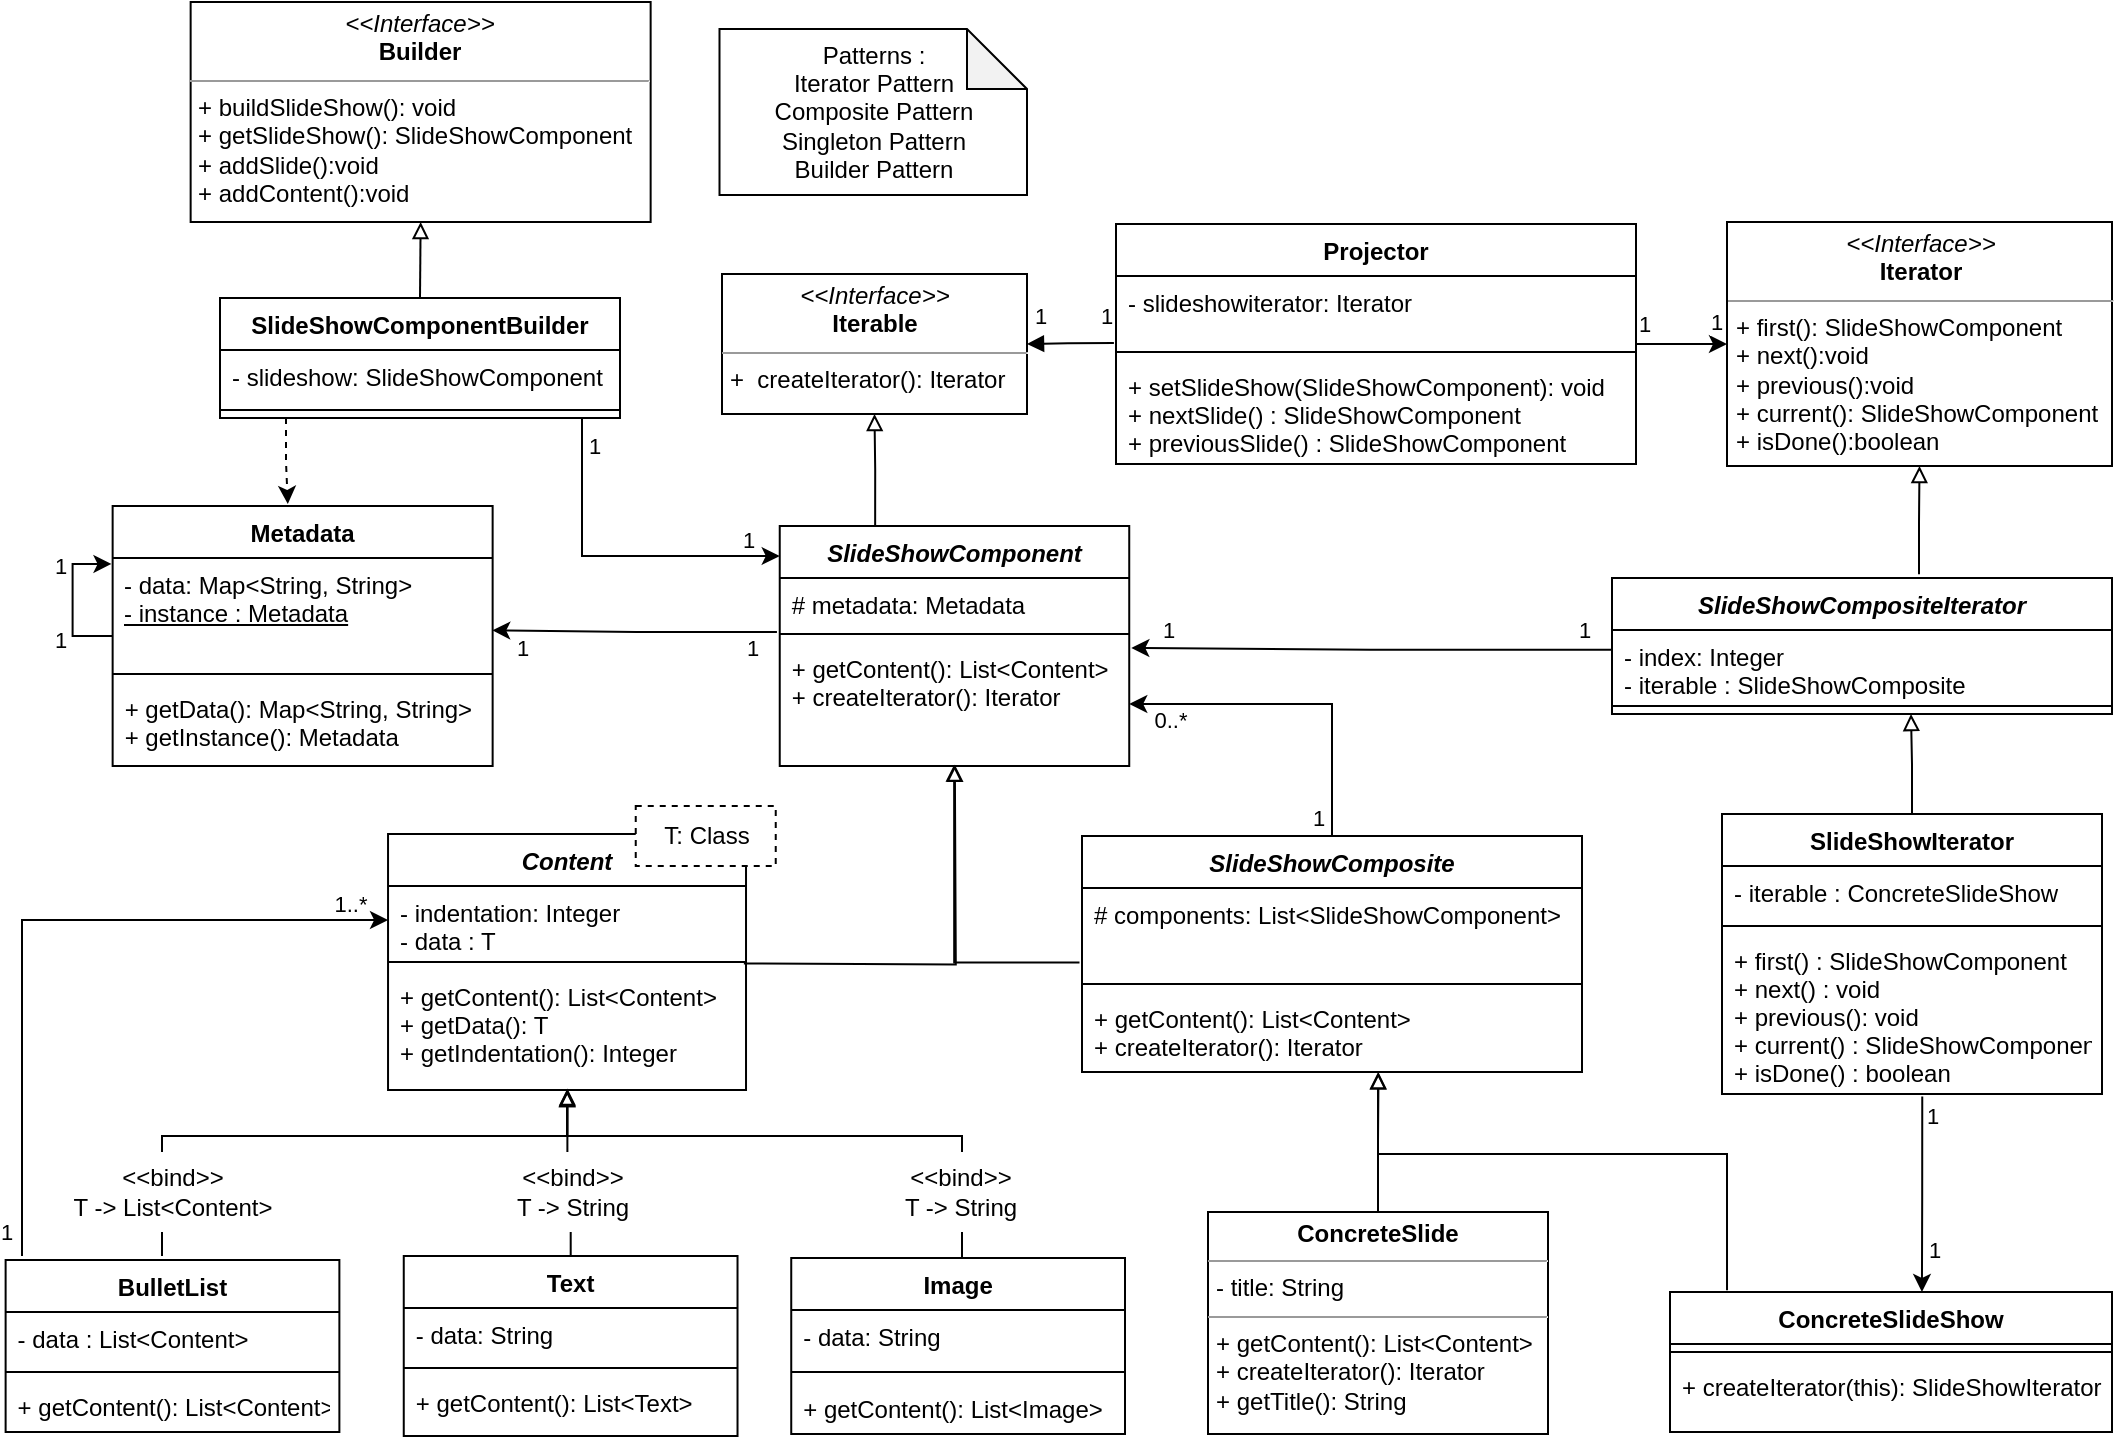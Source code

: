 <mxfile version="20.4.2" type="device"><diagram id="dJp5wNmj4JbH1_XlsDkN" name="Page-1"><mxGraphModel dx="837" dy="483" grid="1" gridSize="10" guides="1" tooltips="1" connect="1" arrows="1" fold="1" page="1" pageScale="1" pageWidth="1654" pageHeight="2336" math="0" shadow="0"><root><mxCell id="0"/><mxCell id="1" parent="0"/><mxCell id="BEjTRMxC8oMAZIC29KmR-113" style="edgeStyle=orthogonalEdgeStyle;rounded=0;orthogonalLoop=1;jettySize=auto;html=1;startArrow=none;startFill=0;endArrow=block;endFill=0;entryX=0.5;entryY=1;entryDx=0;entryDy=0;exitX=0.273;exitY=-0.001;exitDx=0;exitDy=0;exitPerimeter=0;" parent="1" source="BEjTRMxC8oMAZIC29KmR-5" target="BEjTRMxC8oMAZIC29KmR-72" edge="1"><mxGeometry relative="1" as="geometry"><mxPoint x="560" y="477" as="targetPoint"/><mxPoint x="446" y="520" as="sourcePoint"/></mxGeometry></mxCell><mxCell id="BEjTRMxC8oMAZIC29KmR-5" value="SlideShowComponent" style="swimlane;fontStyle=3;align=center;verticalAlign=top;childLayout=stackLayout;horizontal=1;startSize=26;horizontalStack=0;resizeParent=1;resizeParentMax=0;resizeLast=0;collapsible=1;marginBottom=0;" parent="1" vertex="1"><mxGeometry x="398.87" y="525" width="174.75" height="120" as="geometry"/></mxCell><mxCell id="BEjTRMxC8oMAZIC29KmR-6" value="# metadata: Metadata" style="text;strokeColor=none;fillColor=none;align=left;verticalAlign=top;spacingLeft=4;spacingRight=4;overflow=hidden;rotatable=0;points=[[0,0.5],[1,0.5]];portConstraint=eastwest;" parent="BEjTRMxC8oMAZIC29KmR-5" vertex="1"><mxGeometry y="26" width="174.75" height="24" as="geometry"/></mxCell><mxCell id="BEjTRMxC8oMAZIC29KmR-7" value="" style="line;strokeWidth=1;fillColor=none;align=left;verticalAlign=middle;spacingTop=-1;spacingLeft=3;spacingRight=3;rotatable=0;labelPosition=right;points=[];portConstraint=eastwest;strokeColor=inherit;" parent="BEjTRMxC8oMAZIC29KmR-5" vertex="1"><mxGeometry y="50" width="174.75" height="8" as="geometry"/></mxCell><mxCell id="BEjTRMxC8oMAZIC29KmR-8" value="+ getContent(): List&lt;Content&gt;&#10;+ createIterator(): Iterator" style="text;strokeColor=none;fillColor=none;align=left;verticalAlign=top;spacingLeft=4;spacingRight=4;overflow=hidden;rotatable=0;points=[[0,0.5],[1,0.5]];portConstraint=eastwest;" parent="BEjTRMxC8oMAZIC29KmR-5" vertex="1"><mxGeometry y="58" width="174.75" height="62" as="geometry"/></mxCell><mxCell id="BEjTRMxC8oMAZIC29KmR-15" value="Metadata" style="swimlane;fontStyle=1;align=center;verticalAlign=top;childLayout=stackLayout;horizontal=1;startSize=26;horizontalStack=0;resizeParent=1;resizeParentMax=0;resizeLast=0;collapsible=1;marginBottom=0;" parent="1" vertex="1"><mxGeometry x="65.32" y="515" width="190" height="130" as="geometry"/></mxCell><mxCell id="BEjTRMxC8oMAZIC29KmR-16" value="- data: Map&amp;lt;String, String&amp;gt;&lt;br&gt;&lt;u&gt;- instance : Metadata&lt;/u&gt;" style="text;strokeColor=none;fillColor=none;align=left;verticalAlign=top;spacingLeft=4;spacingRight=4;overflow=hidden;rotatable=0;points=[[0,0.5],[1,0.5]];portConstraint=eastwest;html=1;" parent="BEjTRMxC8oMAZIC29KmR-15" vertex="1"><mxGeometry y="26" width="190" height="54" as="geometry"/></mxCell><mxCell id="BEjTRMxC8oMAZIC29KmR-17" value="" style="line;strokeWidth=1;fillColor=none;align=left;verticalAlign=middle;spacingTop=-1;spacingLeft=3;spacingRight=3;rotatable=0;labelPosition=right;points=[];portConstraint=eastwest;strokeColor=inherit;" parent="BEjTRMxC8oMAZIC29KmR-15" vertex="1"><mxGeometry y="80" width="190" height="8" as="geometry"/></mxCell><mxCell id="BEjTRMxC8oMAZIC29KmR-18" value="+ getData(): Map&lt;String, String&gt;&#10;+ getInstance(): Metadata" style="text;strokeColor=none;fillColor=none;align=left;verticalAlign=top;spacingLeft=4;spacingRight=4;overflow=hidden;rotatable=0;points=[[0,0.5],[1,0.5]];portConstraint=eastwest;" parent="BEjTRMxC8oMAZIC29KmR-15" vertex="1"><mxGeometry y="88" width="190" height="42" as="geometry"/></mxCell><mxCell id="TA6oF3tq6VPVfZ2ChKSb-13" style="edgeStyle=orthogonalEdgeStyle;rounded=0;orthogonalLoop=1;jettySize=auto;html=1;startArrow=none;startFill=0;endArrow=classic;endFill=1;entryX=-0.003;entryY=0.055;entryDx=0;entryDy=0;entryPerimeter=0;" parent="BEjTRMxC8oMAZIC29KmR-15" source="BEjTRMxC8oMAZIC29KmR-16" target="BEjTRMxC8oMAZIC29KmR-16" edge="1"><mxGeometry relative="1" as="geometry"><mxPoint x="-5.32" y="29" as="targetPoint"/><Array as="points"><mxPoint x="-20" y="65"/><mxPoint x="-20" y="29"/></Array></mxGeometry></mxCell><mxCell id="diG9DpCNGjjHX850nTGm-32" value="1" style="edgeLabel;html=1;align=center;verticalAlign=middle;resizable=0;points=[];" parent="TA6oF3tq6VPVfZ2ChKSb-13" vertex="1" connectable="0"><mxGeometry x="-0.741" y="1" relative="1" as="geometry"><mxPoint x="-17" y="1" as="offset"/></mxGeometry></mxCell><mxCell id="diG9DpCNGjjHX850nTGm-33" value="1" style="edgeLabel;html=1;align=center;verticalAlign=middle;resizable=0;points=[];" parent="TA6oF3tq6VPVfZ2ChKSb-13" vertex="1" connectable="0"><mxGeometry x="0.649" y="-1" relative="1" as="geometry"><mxPoint x="-13" as="offset"/></mxGeometry></mxCell><mxCell id="BEjTRMxC8oMAZIC29KmR-68" style="edgeStyle=orthogonalEdgeStyle;rounded=0;orthogonalLoop=1;jettySize=auto;html=1;startArrow=none;startFill=0;endArrow=classic;endFill=1;" parent="1" source="BEjTRMxC8oMAZIC29KmR-20" target="BEjTRMxC8oMAZIC29KmR-8" edge="1"><mxGeometry relative="1" as="geometry"/></mxCell><mxCell id="diG9DpCNGjjHX850nTGm-20" value="1" style="edgeLabel;html=1;align=center;verticalAlign=middle;resizable=0;points=[];" parent="BEjTRMxC8oMAZIC29KmR-68" vertex="1" connectable="0"><mxGeometry x="-0.814" y="-1" relative="1" as="geometry"><mxPoint x="-8" y="6" as="offset"/></mxGeometry></mxCell><mxCell id="diG9DpCNGjjHX850nTGm-21" value="0..*" style="edgeLabel;html=1;align=center;verticalAlign=middle;resizable=0;points=[];" parent="BEjTRMxC8oMAZIC29KmR-68" vertex="1" connectable="0"><mxGeometry x="0.831" y="-2" relative="1" as="geometry"><mxPoint x="6" y="10" as="offset"/></mxGeometry></mxCell><mxCell id="diG9DpCNGjjHX850nTGm-8" style="edgeStyle=orthogonalEdgeStyle;rounded=0;orthogonalLoop=1;jettySize=auto;html=1;endArrow=block;endFill=0;entryX=0.499;entryY=0.989;entryDx=0;entryDy=0;entryPerimeter=0;exitX=-0.005;exitY=0.848;exitDx=0;exitDy=0;exitPerimeter=0;" parent="1" source="BEjTRMxC8oMAZIC29KmR-21" target="BEjTRMxC8oMAZIC29KmR-8" edge="1"><mxGeometry relative="1" as="geometry"><mxPoint x="490" y="660" as="targetPoint"/></mxGeometry></mxCell><mxCell id="BEjTRMxC8oMAZIC29KmR-20" value="SlideShowComposite" style="swimlane;fontStyle=3;align=center;verticalAlign=top;childLayout=stackLayout;horizontal=1;startSize=26;horizontalStack=0;resizeParent=1;resizeParentMax=0;resizeLast=0;collapsible=1;marginBottom=0;" parent="1" vertex="1"><mxGeometry x="550" y="680" width="250" height="118" as="geometry"/></mxCell><mxCell id="BEjTRMxC8oMAZIC29KmR-21" value="# components: List&lt;SlideShowComponent&gt;&#10;" style="text;strokeColor=none;fillColor=none;align=left;verticalAlign=top;spacingLeft=4;spacingRight=4;overflow=hidden;rotatable=0;points=[[0,0.5],[1,0.5]];portConstraint=eastwest;" parent="BEjTRMxC8oMAZIC29KmR-20" vertex="1"><mxGeometry y="26" width="250" height="44" as="geometry"/></mxCell><mxCell id="BEjTRMxC8oMAZIC29KmR-22" value="" style="line;strokeWidth=1;fillColor=none;align=left;verticalAlign=middle;spacingTop=-1;spacingLeft=3;spacingRight=3;rotatable=0;labelPosition=right;points=[];portConstraint=eastwest;strokeColor=inherit;" parent="BEjTRMxC8oMAZIC29KmR-20" vertex="1"><mxGeometry y="70" width="250" height="8" as="geometry"/></mxCell><mxCell id="BEjTRMxC8oMAZIC29KmR-23" value="+ getContent(): List&lt;Content&gt;&#10;+ createIterator(): Iterator&#10;" style="text;strokeColor=none;fillColor=none;align=left;verticalAlign=top;spacingLeft=4;spacingRight=4;overflow=hidden;rotatable=0;points=[[0,0.5],[1,0.5]];portConstraint=eastwest;" parent="BEjTRMxC8oMAZIC29KmR-20" vertex="1"><mxGeometry y="78" width="250" height="40" as="geometry"/></mxCell><mxCell id="TA6oF3tq6VPVfZ2ChKSb-8" style="edgeStyle=orthogonalEdgeStyle;rounded=0;orthogonalLoop=1;jettySize=auto;html=1;entryX=0.501;entryY=1;entryDx=0;entryDy=0;entryPerimeter=0;startArrow=none;startFill=0;endArrow=block;endFill=0;" parent="1" source="BEjTRMxC8oMAZIC29KmR-26" target="BEjTRMxC8oMAZIC29KmR-44" edge="1"><mxGeometry relative="1" as="geometry"/></mxCell><mxCell id="BEjTRMxC8oMAZIC29KmR-26" value="Text" style="swimlane;fontStyle=1;align=center;verticalAlign=top;childLayout=stackLayout;horizontal=1;startSize=26;horizontalStack=0;resizeParent=1;resizeParentMax=0;resizeLast=0;collapsible=1;marginBottom=0;" parent="1" vertex="1"><mxGeometry x="210.88" y="890" width="166.88" height="90" as="geometry"/></mxCell><mxCell id="BEjTRMxC8oMAZIC29KmR-27" value="- data: String" style="text;strokeColor=none;fillColor=none;align=left;verticalAlign=top;spacingLeft=4;spacingRight=4;overflow=hidden;rotatable=0;points=[[0,0.5],[1,0.5]];portConstraint=eastwest;" parent="BEjTRMxC8oMAZIC29KmR-26" vertex="1"><mxGeometry y="26" width="166.88" height="26" as="geometry"/></mxCell><mxCell id="BEjTRMxC8oMAZIC29KmR-28" value="" style="line;strokeWidth=1;fillColor=none;align=left;verticalAlign=middle;spacingTop=-1;spacingLeft=3;spacingRight=3;rotatable=0;labelPosition=right;points=[];portConstraint=eastwest;strokeColor=inherit;" parent="BEjTRMxC8oMAZIC29KmR-26" vertex="1"><mxGeometry y="52" width="166.88" height="8" as="geometry"/></mxCell><mxCell id="BEjTRMxC8oMAZIC29KmR-29" value="+ getContent(): List&lt;Text&gt;" style="text;strokeColor=none;fillColor=none;align=left;verticalAlign=top;spacingLeft=4;spacingRight=4;overflow=hidden;rotatable=0;points=[[0,0.5],[1,0.5]];portConstraint=eastwest;" parent="BEjTRMxC8oMAZIC29KmR-26" vertex="1"><mxGeometry y="60" width="166.88" height="30" as="geometry"/></mxCell><mxCell id="TA6oF3tq6VPVfZ2ChKSb-9" style="edgeStyle=orthogonalEdgeStyle;rounded=0;orthogonalLoop=1;jettySize=auto;html=1;entryX=0.5;entryY=1;entryDx=0;entryDy=0;startArrow=none;startFill=0;endArrow=block;endFill=0;" parent="1" source="BEjTRMxC8oMAZIC29KmR-31" target="BEjTRMxC8oMAZIC29KmR-41" edge="1"><mxGeometry relative="1" as="geometry"><Array as="points"><mxPoint x="490" y="830"/><mxPoint x="292" y="830"/></Array></mxGeometry></mxCell><mxCell id="BEjTRMxC8oMAZIC29KmR-31" value="Image" style="swimlane;fontStyle=1;align=center;verticalAlign=top;childLayout=stackLayout;horizontal=1;startSize=26;horizontalStack=0;resizeParent=1;resizeParentMax=0;resizeLast=0;collapsible=1;marginBottom=0;" parent="1" vertex="1"><mxGeometry x="404.62" y="891" width="166.88" height="88" as="geometry"/></mxCell><mxCell id="BEjTRMxC8oMAZIC29KmR-32" value="- data: String" style="text;strokeColor=none;fillColor=none;align=left;verticalAlign=top;spacingLeft=4;spacingRight=4;overflow=hidden;rotatable=0;points=[[0,0.5],[1,0.5]];portConstraint=eastwest;" parent="BEjTRMxC8oMAZIC29KmR-31" vertex="1"><mxGeometry y="26" width="166.88" height="26" as="geometry"/></mxCell><mxCell id="BEjTRMxC8oMAZIC29KmR-33" value="" style="line;strokeWidth=1;fillColor=none;align=left;verticalAlign=middle;spacingTop=-1;spacingLeft=3;spacingRight=3;rotatable=0;labelPosition=right;points=[];portConstraint=eastwest;strokeColor=inherit;" parent="BEjTRMxC8oMAZIC29KmR-31" vertex="1"><mxGeometry y="52" width="166.88" height="10" as="geometry"/></mxCell><mxCell id="BEjTRMxC8oMAZIC29KmR-34" value="+ getContent(): List&lt;Image&gt;" style="text;strokeColor=none;fillColor=none;align=left;verticalAlign=top;spacingLeft=4;spacingRight=4;overflow=hidden;rotatable=0;points=[[0,0.5],[1,0.5]];portConstraint=eastwest;" parent="BEjTRMxC8oMAZIC29KmR-31" vertex="1"><mxGeometry y="62" width="166.88" height="26" as="geometry"/></mxCell><mxCell id="1Rqe-ZaB17CGoWird3mA-8" style="edgeStyle=orthogonalEdgeStyle;rounded=0;orthogonalLoop=1;jettySize=auto;html=1;entryX=0;entryY=0.5;entryDx=0;entryDy=0;" parent="1" target="BEjTRMxC8oMAZIC29KmR-42" edge="1"><mxGeometry relative="1" as="geometry"><Array as="points"><mxPoint x="20" y="722"/></Array><mxPoint x="20" y="890" as="sourcePoint"/><mxPoint x="180" y="755" as="targetPoint"/></mxGeometry></mxCell><mxCell id="diG9DpCNGjjHX850nTGm-22" value="1" style="edgeLabel;html=1;align=center;verticalAlign=middle;resizable=0;points=[];" parent="1Rqe-ZaB17CGoWird3mA-8" vertex="1" connectable="0"><mxGeometry x="-0.936" y="1" relative="1" as="geometry"><mxPoint x="-7" y="-1" as="offset"/></mxGeometry></mxCell><mxCell id="diG9DpCNGjjHX850nTGm-23" value="1..*" style="edgeLabel;html=1;align=center;verticalAlign=middle;resizable=0;points=[];" parent="1Rqe-ZaB17CGoWird3mA-8" vertex="1" connectable="0"><mxGeometry x="0.799" y="3" relative="1" as="geometry"><mxPoint x="16" y="-5" as="offset"/></mxGeometry></mxCell><mxCell id="BEjTRMxC8oMAZIC29KmR-36" value="BulletList" style="swimlane;fontStyle=1;align=center;verticalAlign=top;childLayout=stackLayout;horizontal=1;startSize=26;horizontalStack=0;resizeParent=1;resizeParentMax=0;resizeLast=0;collapsible=1;marginBottom=0;" parent="1" vertex="1"><mxGeometry x="11.81" y="892" width="166.88" height="86" as="geometry"/></mxCell><mxCell id="BEjTRMxC8oMAZIC29KmR-37" value="- data : List&lt;Content&gt;" style="text;strokeColor=none;fillColor=none;align=left;verticalAlign=top;spacingLeft=4;spacingRight=4;overflow=hidden;rotatable=0;points=[[0,0.5],[1,0.5]];portConstraint=eastwest;" parent="BEjTRMxC8oMAZIC29KmR-36" vertex="1"><mxGeometry y="26" width="166.88" height="26" as="geometry"/></mxCell><mxCell id="BEjTRMxC8oMAZIC29KmR-38" value="" style="line;strokeWidth=1;fillColor=none;align=left;verticalAlign=middle;spacingTop=-1;spacingLeft=3;spacingRight=3;rotatable=0;labelPosition=right;points=[];portConstraint=eastwest;strokeColor=inherit;" parent="BEjTRMxC8oMAZIC29KmR-36" vertex="1"><mxGeometry y="52" width="166.88" height="8" as="geometry"/></mxCell><mxCell id="BEjTRMxC8oMAZIC29KmR-39" value="+ getContent(): List&lt;Content&gt;" style="text;strokeColor=none;fillColor=none;align=left;verticalAlign=top;spacingLeft=4;spacingRight=4;overflow=hidden;rotatable=0;points=[[0,0.5],[1,0.5]];portConstraint=eastwest;" parent="BEjTRMxC8oMAZIC29KmR-36" vertex="1"><mxGeometry y="60" width="166.88" height="26" as="geometry"/></mxCell><mxCell id="TA6oF3tq6VPVfZ2ChKSb-7" style="edgeStyle=orthogonalEdgeStyle;rounded=0;orthogonalLoop=1;jettySize=auto;html=1;endArrow=none;endFill=0;startArrow=block;startFill=0;exitX=0.501;exitY=0.988;exitDx=0;exitDy=0;exitPerimeter=0;" parent="1" source="BEjTRMxC8oMAZIC29KmR-44" edge="1"><mxGeometry relative="1" as="geometry"><Array as="points"><mxPoint x="293" y="830"/><mxPoint x="90" y="830"/><mxPoint x="90" y="890"/></Array><mxPoint x="90" y="890" as="targetPoint"/></mxGeometry></mxCell><mxCell id="diG9DpCNGjjHX850nTGm-4" style="edgeStyle=orthogonalEdgeStyle;rounded=0;orthogonalLoop=1;jettySize=auto;html=1;entryX=0.501;entryY=0.99;entryDx=0;entryDy=0;entryPerimeter=0;endArrow=block;endFill=0;exitX=0.994;exitY=0.589;exitDx=0;exitDy=0;exitPerimeter=0;" parent="1" edge="1"><mxGeometry relative="1" as="geometry"><mxPoint x="380.936" y="743.712" as="sourcePoint"/><mxPoint x="486.42" y="644.38" as="targetPoint"/></mxGeometry></mxCell><mxCell id="BEjTRMxC8oMAZIC29KmR-41" value="Content" style="swimlane;fontStyle=3;align=center;verticalAlign=top;childLayout=stackLayout;horizontal=1;startSize=26;horizontalStack=0;resizeParent=1;resizeParentMax=0;resizeLast=0;collapsible=1;marginBottom=0;" parent="1" vertex="1"><mxGeometry x="203.02" y="679" width="178.99" height="128" as="geometry"/></mxCell><mxCell id="BEjTRMxC8oMAZIC29KmR-42" value="- indentation: Integer&#10;- data : T" style="text;strokeColor=none;fillColor=none;align=left;verticalAlign=top;spacingLeft=4;spacingRight=4;overflow=hidden;rotatable=0;points=[[0,0.5],[1,0.5]];portConstraint=eastwest;" parent="BEjTRMxC8oMAZIC29KmR-41" vertex="1"><mxGeometry y="26" width="178.99" height="34" as="geometry"/></mxCell><mxCell id="BEjTRMxC8oMAZIC29KmR-43" value="" style="line;strokeWidth=1;fillColor=none;align=left;verticalAlign=middle;spacingTop=-1;spacingLeft=3;spacingRight=3;rotatable=0;labelPosition=right;points=[];portConstraint=eastwest;strokeColor=inherit;" parent="BEjTRMxC8oMAZIC29KmR-41" vertex="1"><mxGeometry y="60" width="178.99" height="8" as="geometry"/></mxCell><mxCell id="BEjTRMxC8oMAZIC29KmR-44" value="+ getContent(): List&lt;Content&gt;&#10;+ getData(): T&#10;+ getIndentation(): Integer" style="text;strokeColor=none;fillColor=none;align=left;verticalAlign=top;spacingLeft=4;spacingRight=4;overflow=hidden;rotatable=0;points=[[0,0.5],[1,0.5]];portConstraint=eastwest;" parent="BEjTRMxC8oMAZIC29KmR-41" vertex="1"><mxGeometry y="68" width="178.99" height="60" as="geometry"/></mxCell><mxCell id="91BxNfJ3IX_Nx7LJa_Bf-14" style="edgeStyle=orthogonalEdgeStyle;rounded=0;orthogonalLoop=1;jettySize=auto;html=1;entryX=1;entryY=0.5;entryDx=0;entryDy=0;endArrow=block;endFill=1;exitX=-0.004;exitY=0.987;exitDx=0;exitDy=0;exitPerimeter=0;" parent="1" source="BEjTRMxC8oMAZIC29KmR-54" target="BEjTRMxC8oMAZIC29KmR-72" edge="1"><mxGeometry relative="1" as="geometry"><Array as="points"><mxPoint x="543" y="434"/></Array></mxGeometry></mxCell><mxCell id="diG9DpCNGjjHX850nTGm-11" value="1" style="edgeLabel;html=1;align=center;verticalAlign=middle;resizable=0;points=[];" parent="91BxNfJ3IX_Nx7LJa_Bf-14" vertex="1" connectable="0"><mxGeometry x="-0.801" y="2" relative="1" as="geometry"><mxPoint y="-16" as="offset"/></mxGeometry></mxCell><mxCell id="diG9DpCNGjjHX850nTGm-12" value="1" style="edgeLabel;html=1;align=center;verticalAlign=middle;resizable=0;points=[];" parent="91BxNfJ3IX_Nx7LJa_Bf-14" vertex="1" connectable="0"><mxGeometry x="0.698" y="-1" relative="1" as="geometry"><mxPoint y="-13" as="offset"/></mxGeometry></mxCell><mxCell id="diG9DpCNGjjHX850nTGm-10" value="" style="edgeStyle=orthogonalEdgeStyle;rounded=0;orthogonalLoop=1;jettySize=auto;html=1;entryX=0;entryY=0.5;entryDx=0;entryDy=0;endArrow=classic;endFill=1;" parent="1" edge="1"><mxGeometry x="-0.868" y="4" relative="1" as="geometry"><mxPoint x="827" y="434" as="sourcePoint"/><mxPoint x="872.5" y="434" as="targetPoint"/><mxPoint as="offset"/></mxGeometry></mxCell><mxCell id="diG9DpCNGjjHX850nTGm-13" value="1" style="edgeLabel;html=1;align=center;verticalAlign=middle;resizable=0;points=[];" parent="diG9DpCNGjjHX850nTGm-10" vertex="1" connectable="0"><mxGeometry x="0.733" y="-1" relative="1" as="geometry"><mxPoint y="-12" as="offset"/></mxGeometry></mxCell><mxCell id="diG9DpCNGjjHX850nTGm-14" value="1" style="edgeLabel;html=1;align=center;verticalAlign=middle;resizable=0;points=[];" parent="diG9DpCNGjjHX850nTGm-10" vertex="1" connectable="0"><mxGeometry x="-0.484" y="1" relative="1" as="geometry"><mxPoint x="-8" y="-9" as="offset"/></mxGeometry></mxCell><mxCell id="BEjTRMxC8oMAZIC29KmR-53" value="Projector" style="swimlane;fontStyle=1;align=center;verticalAlign=top;childLayout=stackLayout;horizontal=1;startSize=26;horizontalStack=0;resizeParent=1;resizeParentMax=0;resizeLast=0;collapsible=1;marginBottom=0;" parent="1" vertex="1"><mxGeometry x="567" y="374" width="260" height="120" as="geometry"/></mxCell><mxCell id="BEjTRMxC8oMAZIC29KmR-54" value="- slideshowiterator: Iterator&#10;" style="text;strokeColor=none;fillColor=none;align=left;verticalAlign=top;spacingLeft=4;spacingRight=4;overflow=hidden;rotatable=0;points=[[0,0.5],[1,0.5]];portConstraint=eastwest;" parent="BEjTRMxC8oMAZIC29KmR-53" vertex="1"><mxGeometry y="26" width="260" height="34" as="geometry"/></mxCell><mxCell id="BEjTRMxC8oMAZIC29KmR-55" value="" style="line;strokeWidth=1;fillColor=none;align=left;verticalAlign=middle;spacingTop=-1;spacingLeft=3;spacingRight=3;rotatable=0;labelPosition=right;points=[];portConstraint=eastwest;strokeColor=inherit;" parent="BEjTRMxC8oMAZIC29KmR-53" vertex="1"><mxGeometry y="60" width="260" height="8" as="geometry"/></mxCell><mxCell id="BEjTRMxC8oMAZIC29KmR-56" value="+ setSlideShow(SlideShowComponent): void&#10;+ nextSlide() : SlideShowComponent&#10;+ previousSlide() : SlideShowComponent" style="text;strokeColor=none;fillColor=none;align=left;verticalAlign=top;spacingLeft=4;spacingRight=4;overflow=hidden;rotatable=0;points=[[0,0.5],[1,0.5]];portConstraint=eastwest;" parent="BEjTRMxC8oMAZIC29KmR-53" vertex="1"><mxGeometry y="68" width="260" height="52" as="geometry"/></mxCell><mxCell id="BEjTRMxC8oMAZIC29KmR-72" value="&lt;p style=&quot;margin:0px;margin-top:4px;text-align:center;&quot;&gt;&lt;i&gt;&amp;lt;&amp;lt;Interface&amp;gt;&amp;gt;&lt;/i&gt;&lt;br&gt;&lt;b&gt;Iterable&lt;/b&gt;&lt;/p&gt;&lt;hr size=&quot;1&quot;&gt;&lt;p style=&quot;margin:0px;margin-left:4px;&quot;&gt;+&amp;nbsp; createIterator(): Iterator&lt;/p&gt;&lt;p style=&quot;margin:0px;margin-left:4px;&quot;&gt;&lt;br&gt;&lt;/p&gt;" style="verticalAlign=top;align=left;overflow=fill;fontSize=12;fontFamily=Helvetica;html=1;" parent="1" vertex="1"><mxGeometry x="370" y="399" width="152.5" height="70" as="geometry"/></mxCell><mxCell id="BEjTRMxC8oMAZIC29KmR-75" value="&lt;p style=&quot;margin:0px;margin-top:4px;text-align:center;&quot;&gt;&lt;i&gt;&amp;lt;&amp;lt;Interface&amp;gt;&amp;gt;&lt;/i&gt;&lt;br&gt;&lt;b&gt;Iterator&lt;/b&gt;&lt;/p&gt;&lt;hr size=&quot;1&quot;&gt;&lt;p style=&quot;margin:0px;margin-left:4px;&quot;&gt;+ first(): SlideShowComponent&lt;br style=&quot;padding: 0px; margin: 0px;&quot;&gt;+ next():void&lt;/p&gt;&lt;p style=&quot;margin:0px;margin-left:4px;&quot;&gt;+ previous():void&lt;br style=&quot;padding: 0px; margin: 0px;&quot;&gt;+ current(): SlideShowComponent&lt;br style=&quot;padding: 0px; margin: 0px;&quot;&gt;+ isDone():boolean&lt;br&gt;&lt;/p&gt;&lt;p style=&quot;margin:0px;margin-left:4px;&quot;&gt;&lt;br&gt;&lt;/p&gt;" style="verticalAlign=top;align=left;overflow=fill;fontSize=12;fontFamily=Helvetica;html=1;" parent="1" vertex="1"><mxGeometry x="872.5" y="373" width="192.5" height="122" as="geometry"/></mxCell><mxCell id="BEjTRMxC8oMAZIC29KmR-103" style="edgeStyle=orthogonalEdgeStyle;rounded=0;orthogonalLoop=1;jettySize=auto;html=1;entryX=0.5;entryY=1;entryDx=0;entryDy=0;startArrow=none;startFill=0;endArrow=block;endFill=0;exitX=0.614;exitY=-0.027;exitDx=0;exitDy=0;exitPerimeter=0;" parent="1" source="BEjTRMxC8oMAZIC29KmR-78" target="BEjTRMxC8oMAZIC29KmR-75" edge="1"><mxGeometry relative="1" as="geometry"/></mxCell><mxCell id="BEjTRMxC8oMAZIC29KmR-78" value="SlideShowCompositeIterator" style="swimlane;fontStyle=3;align=center;verticalAlign=top;childLayout=stackLayout;horizontal=1;startSize=26;horizontalStack=0;resizeParent=1;resizeParentMax=0;resizeLast=0;collapsible=1;marginBottom=0;" parent="1" vertex="1"><mxGeometry x="815" y="551" width="250" height="68" as="geometry"><mxRectangle x="1030" y="417" width="140" height="30" as="alternateBounds"/></mxGeometry></mxCell><mxCell id="BEjTRMxC8oMAZIC29KmR-79" value="- index: Integer&#10;- iterable : SlideShowComposite" style="text;strokeColor=none;fillColor=none;align=left;verticalAlign=top;spacingLeft=4;spacingRight=4;overflow=hidden;rotatable=0;points=[[0,0.5],[1,0.5]];portConstraint=eastwest;" parent="BEjTRMxC8oMAZIC29KmR-78" vertex="1"><mxGeometry y="26" width="250" height="34" as="geometry"/></mxCell><mxCell id="BEjTRMxC8oMAZIC29KmR-80" value="" style="line;strokeWidth=1;fillColor=none;align=left;verticalAlign=middle;spacingTop=-1;spacingLeft=3;spacingRight=3;rotatable=0;labelPosition=right;points=[];portConstraint=eastwest;strokeColor=inherit;" parent="BEjTRMxC8oMAZIC29KmR-78" vertex="1"><mxGeometry y="60" width="250" height="8" as="geometry"/></mxCell><mxCell id="diG9DpCNGjjHX850nTGm-9" style="edgeStyle=orthogonalEdgeStyle;rounded=0;orthogonalLoop=1;jettySize=auto;html=1;endArrow=block;endFill=0;exitX=0.129;exitY=-0.013;exitDx=0;exitDy=0;exitPerimeter=0;entryX=0.592;entryY=1.004;entryDx=0;entryDy=0;entryPerimeter=0;" parent="1" source="BEjTRMxC8oMAZIC29KmR-94" target="BEjTRMxC8oMAZIC29KmR-23" edge="1"><mxGeometry relative="1" as="geometry"><mxPoint x="780.0" y="800.0" as="targetPoint"/><Array as="points"><mxPoint x="873" y="839"/><mxPoint x="698" y="839"/></Array></mxGeometry></mxCell><mxCell id="BEjTRMxC8oMAZIC29KmR-94" value="ConcreteSlideShow" style="swimlane;fontStyle=1;align=center;verticalAlign=top;childLayout=stackLayout;horizontal=1;startSize=26;horizontalStack=0;resizeParent=1;resizeParentMax=0;resizeLast=0;collapsible=1;marginBottom=0;" parent="1" vertex="1"><mxGeometry x="844" y="908" width="221" height="70" as="geometry"><mxRectangle x="860" y="859" width="150" height="30" as="alternateBounds"/></mxGeometry></mxCell><mxCell id="BEjTRMxC8oMAZIC29KmR-96" value="" style="line;strokeWidth=1;fillColor=none;align=left;verticalAlign=middle;spacingTop=-1;spacingLeft=3;spacingRight=3;rotatable=0;labelPosition=right;points=[];portConstraint=eastwest;strokeColor=inherit;" parent="BEjTRMxC8oMAZIC29KmR-94" vertex="1"><mxGeometry y="26" width="221" height="8" as="geometry"/></mxCell><mxCell id="BEjTRMxC8oMAZIC29KmR-97" value="+ createIterator(this): SlideShowIterator" style="text;strokeColor=none;fillColor=none;align=left;verticalAlign=top;spacingLeft=4;spacingRight=4;overflow=hidden;rotatable=0;points=[[0,0.5],[1,0.5]];portConstraint=eastwest;" parent="BEjTRMxC8oMAZIC29KmR-94" vertex="1"><mxGeometry y="34" width="221" height="36" as="geometry"/></mxCell><mxCell id="1Rqe-ZaB17CGoWird3mA-1" style="edgeStyle=orthogonalEdgeStyle;rounded=0;orthogonalLoop=1;jettySize=auto;html=1;exitX=-0.008;exitY=-0.081;exitDx=0;exitDy=0;exitPerimeter=0;entryX=0.999;entryY=0.67;entryDx=0;entryDy=0;entryPerimeter=0;" parent="1" source="BEjTRMxC8oMAZIC29KmR-8" target="BEjTRMxC8oMAZIC29KmR-16" edge="1"><mxGeometry relative="1" as="geometry"><mxPoint x="250" y="560" as="targetPoint"/></mxGeometry></mxCell><mxCell id="diG9DpCNGjjHX850nTGm-30" value="1" style="edgeLabel;html=1;align=center;verticalAlign=middle;resizable=0;points=[];" parent="1Rqe-ZaB17CGoWird3mA-1" vertex="1" connectable="0"><mxGeometry x="-0.82" y="-2" relative="1" as="geometry"><mxPoint y="10" as="offset"/></mxGeometry></mxCell><mxCell id="diG9DpCNGjjHX850nTGm-31" value="1" style="edgeLabel;html=1;align=center;verticalAlign=middle;resizable=0;points=[];" parent="1Rqe-ZaB17CGoWird3mA-1" vertex="1" connectable="0"><mxGeometry x="0.7" y="2" relative="1" as="geometry"><mxPoint x="-7" y="7" as="offset"/></mxGeometry></mxCell><mxCell id="1Rqe-ZaB17CGoWird3mA-18" value="&lt;p style=&quot;margin:0px;margin-top:4px;text-align:center;&quot;&gt;&lt;i&gt;&amp;lt;&amp;lt;Interface&amp;gt;&amp;gt;&lt;/i&gt;&lt;br&gt;&lt;b&gt;Builder&lt;/b&gt;&lt;/p&gt;&lt;hr size=&quot;1&quot;&gt;&lt;p style=&quot;margin:0px;margin-left:4px;&quot;&gt;+ buildSlideShow(): void&lt;br style=&quot;padding: 0px; margin: 0px;&quot;&gt;+ getSlideShow(): SlideShowComponent&lt;br&gt;&lt;/p&gt;&lt;p style=&quot;margin:0px;margin-left:4px;&quot;&gt;&lt;span style=&quot;background-color: initial;&quot;&gt;+ addSlide():void&lt;/span&gt;&lt;br&gt;&lt;/p&gt;&lt;p style=&quot;margin:0px;margin-left:4px;&quot;&gt;&lt;span style=&quot;background-color: initial;&quot;&gt;+ addContent():void&lt;/span&gt;&lt;/p&gt;&lt;p style=&quot;margin:0px;margin-left:4px;&quot;&gt;&lt;br&gt;&lt;/p&gt;" style="verticalAlign=top;align=left;overflow=fill;fontSize=12;fontFamily=Helvetica;html=1;" parent="1" vertex="1"><mxGeometry x="104.32" y="263" width="230" height="110" as="geometry"/></mxCell><mxCell id="1Rqe-ZaB17CGoWird3mA-25" style="edgeStyle=orthogonalEdgeStyle;rounded=0;orthogonalLoop=1;jettySize=auto;html=1;entryX=0.5;entryY=1;entryDx=0;entryDy=0;endArrow=block;endFill=0;exitX=0.5;exitY=0;exitDx=0;exitDy=0;" parent="1" source="1Rqe-ZaB17CGoWird3mA-21" target="1Rqe-ZaB17CGoWird3mA-18" edge="1"><mxGeometry relative="1" as="geometry"><mxPoint x="399" y="313" as="sourcePoint"/></mxGeometry></mxCell><mxCell id="i5Scx4muYGu7qm7_OJdb-2" style="edgeStyle=orthogonalEdgeStyle;rounded=0;orthogonalLoop=1;jettySize=auto;html=1;entryX=0.461;entryY=-0.008;entryDx=0;entryDy=0;entryPerimeter=0;exitX=0.165;exitY=1;exitDx=0;exitDy=0;dashed=1;exitPerimeter=0;" parent="1" source="1Rqe-ZaB17CGoWird3mA-23" target="BEjTRMxC8oMAZIC29KmR-15" edge="1"><mxGeometry relative="1" as="geometry"/></mxCell><mxCell id="1Rqe-ZaB17CGoWird3mA-21" value="SlideShowComponentBuilder" style="swimlane;fontStyle=1;align=center;verticalAlign=top;childLayout=stackLayout;horizontal=1;startSize=26;horizontalStack=0;resizeParent=1;resizeParentMax=0;resizeLast=0;collapsible=1;marginBottom=0;" parent="1" vertex="1"><mxGeometry x="119" y="411" width="200" height="60" as="geometry"/></mxCell><mxCell id="1Rqe-ZaB17CGoWird3mA-22" value="- slideshow: SlideShowComponent" style="text;strokeColor=none;fillColor=none;align=left;verticalAlign=top;spacingLeft=4;spacingRight=4;overflow=hidden;rotatable=0;points=[[0,0.5],[1,0.5]];portConstraint=eastwest;" parent="1Rqe-ZaB17CGoWird3mA-21" vertex="1"><mxGeometry y="26" width="200" height="26" as="geometry"/></mxCell><mxCell id="1Rqe-ZaB17CGoWird3mA-23" value="" style="line;strokeWidth=1;fillColor=none;align=left;verticalAlign=middle;spacingTop=-1;spacingLeft=3;spacingRight=3;rotatable=0;labelPosition=right;points=[];portConstraint=eastwest;strokeColor=inherit;" parent="1Rqe-ZaB17CGoWird3mA-21" vertex="1"><mxGeometry y="52" width="200" height="8" as="geometry"/></mxCell><mxCell id="1Rqe-ZaB17CGoWird3mA-26" style="edgeStyle=orthogonalEdgeStyle;rounded=0;orthogonalLoop=1;jettySize=auto;html=1;endArrow=none;endFill=0;startArrow=classic;startFill=1;entryX=0.5;entryY=1;entryDx=0;entryDy=0;" parent="1" source="BEjTRMxC8oMAZIC29KmR-5" target="1Rqe-ZaB17CGoWird3mA-21" edge="1"><mxGeometry relative="1" as="geometry"><mxPoint x="440" y="540" as="sourcePoint"/><mxPoint x="300" y="510" as="targetPoint"/><Array as="points"><mxPoint x="300" y="540"/></Array></mxGeometry></mxCell><mxCell id="diG9DpCNGjjHX850nTGm-24" value="1" style="edgeLabel;html=1;align=center;verticalAlign=middle;resizable=0;points=[];" parent="1Rqe-ZaB17CGoWird3mA-26" vertex="1" connectable="0"><mxGeometry x="0.259" y="-1" relative="1" as="geometry"><mxPoint x="5" y="2" as="offset"/></mxGeometry></mxCell><mxCell id="diG9DpCNGjjHX850nTGm-25" value="1" style="edgeLabel;html=1;align=center;verticalAlign=middle;resizable=0;points=[];" parent="1Rqe-ZaB17CGoWird3mA-26" vertex="1" connectable="0"><mxGeometry x="-0.807" y="-3" relative="1" as="geometry"><mxPoint x="8" y="-5" as="offset"/></mxGeometry></mxCell><mxCell id="diG9DpCNGjjHX850nTGm-6" style="edgeStyle=orthogonalEdgeStyle;rounded=0;orthogonalLoop=1;jettySize=auto;html=1;entryX=0.57;entryY=0;entryDx=0;entryDy=0;endArrow=classic;endFill=1;exitX=0.527;exitY=1.015;exitDx=0;exitDy=0;exitPerimeter=0;entryPerimeter=0;" parent="1" source="diG9DpCNGjjHX850nTGm-29" target="BEjTRMxC8oMAZIC29KmR-94" edge="1"><mxGeometry relative="1" as="geometry"><mxPoint x="969.927" y="818.99" as="sourcePoint"/><Array as="points"><mxPoint x="970" y="860"/><mxPoint x="970" y="860"/></Array></mxGeometry></mxCell><mxCell id="diG9DpCNGjjHX850nTGm-17" value="1" style="edgeLabel;html=1;align=center;verticalAlign=middle;resizable=0;points=[];" parent="diG9DpCNGjjHX850nTGm-6" vertex="1" connectable="0"><mxGeometry x="-0.822" y="1" relative="1" as="geometry"><mxPoint x="4" y="1" as="offset"/></mxGeometry></mxCell><mxCell id="diG9DpCNGjjHX850nTGm-18" value="1" style="edgeLabel;html=1;align=center;verticalAlign=middle;resizable=0;points=[];" parent="diG9DpCNGjjHX850nTGm-6" vertex="1" connectable="0"><mxGeometry x="0.655" relative="1" as="geometry"><mxPoint x="6" y="-4" as="offset"/></mxGeometry></mxCell><mxCell id="diG9DpCNGjjHX850nTGm-7" style="edgeStyle=orthogonalEdgeStyle;rounded=0;orthogonalLoop=1;jettySize=auto;html=1;entryX=0.598;entryY=1;entryDx=0;entryDy=0;endArrow=block;endFill=0;entryPerimeter=0;exitX=0.5;exitY=0;exitDx=0;exitDy=0;" parent="1" source="diG9DpCNGjjHX850nTGm-26" target="BEjTRMxC8oMAZIC29KmR-80" edge="1"><mxGeometry relative="1" as="geometry"><mxPoint x="964.5" y="668" as="sourcePoint"/></mxGeometry></mxCell><mxCell id="91BxNfJ3IX_Nx7LJa_Bf-10" style="edgeStyle=orthogonalEdgeStyle;rounded=0;orthogonalLoop=1;jettySize=auto;html=1;startArrow=none;startFill=0;endArrow=classic;endFill=1;entryX=1.006;entryY=0.048;entryDx=0;entryDy=0;entryPerimeter=0;exitX=-0.001;exitY=0.29;exitDx=0;exitDy=0;exitPerimeter=0;" parent="1" source="BEjTRMxC8oMAZIC29KmR-79" target="BEjTRMxC8oMAZIC29KmR-8" edge="1"><mxGeometry relative="1" as="geometry"><mxPoint x="1010" y="620" as="sourcePoint"/><mxPoint x="1110" y="888" as="targetPoint"/><Array as="points"/></mxGeometry></mxCell><mxCell id="diG9DpCNGjjHX850nTGm-15" value="1" style="edgeLabel;html=1;align=center;verticalAlign=middle;resizable=0;points=[];" parent="91BxNfJ3IX_Nx7LJa_Bf-10" vertex="1" connectable="0"><mxGeometry x="-0.883" y="-2" relative="1" as="geometry"><mxPoint y="-8" as="offset"/></mxGeometry></mxCell><mxCell id="diG9DpCNGjjHX850nTGm-16" value="1" style="edgeLabel;html=1;align=center;verticalAlign=middle;resizable=0;points=[];" parent="91BxNfJ3IX_Nx7LJa_Bf-10" vertex="1" connectable="0"><mxGeometry x="0.865" y="-2" relative="1" as="geometry"><mxPoint x="2" y="-7" as="offset"/></mxGeometry></mxCell><mxCell id="i5Scx4muYGu7qm7_OJdb-1" value="Patterns :&lt;br&gt;Iterator Pattern&lt;br&gt;Composite Pattern&lt;br&gt;Singleton Pattern&lt;br&gt;Builder Pattern" style="shape=note;whiteSpace=wrap;html=1;backgroundOutline=1;darkOpacity=0.05;" parent="1" vertex="1"><mxGeometry x="368.75" y="276.5" width="153.75" height="83" as="geometry"/></mxCell><mxCell id="TA6oF3tq6VPVfZ2ChKSb-1" value="T: Class" style="text;html=1;align=center;verticalAlign=middle;resizable=0;points=[];autosize=1;strokeColor=default;fillColor=default;dashed=1;" parent="1" vertex="1"><mxGeometry x="326.87" y="665" width="70" height="30" as="geometry"/></mxCell><mxCell id="TA6oF3tq6VPVfZ2ChKSb-4" value="&amp;lt;&amp;lt;bind&amp;gt;&amp;gt;&lt;br&gt;T -&amp;gt; String" style="text;html=1;align=center;verticalAlign=middle;resizable=0;points=[];autosize=1;strokeColor=none;fillColor=default;dashed=1;" parent="1" vertex="1"><mxGeometry x="255.32" y="838" width="80" height="40" as="geometry"/></mxCell><mxCell id="TA6oF3tq6VPVfZ2ChKSb-5" value="&amp;lt;&amp;lt;bind&amp;gt;&amp;gt;&lt;br&gt;T -&amp;gt; String" style="text;html=1;align=center;verticalAlign=middle;resizable=0;points=[];autosize=1;strokeColor=none;fillColor=default;dashed=1;" parent="1" vertex="1"><mxGeometry x="449.06" y="838" width="80" height="40" as="geometry"/></mxCell><mxCell id="TA6oF3tq6VPVfZ2ChKSb-6" value="&amp;lt;&amp;lt;bind&amp;gt;&amp;gt;&lt;br&gt;T -&amp;gt; List&amp;lt;Content&amp;gt;" style="text;html=1;align=center;verticalAlign=middle;resizable=0;points=[];autosize=1;strokeColor=none;fillColor=default;dashed=1;" parent="1" vertex="1"><mxGeometry x="35.25" y="838" width="120" height="40" as="geometry"/></mxCell><mxCell id="diG9DpCNGjjHX850nTGm-19" style="edgeStyle=orthogonalEdgeStyle;rounded=0;orthogonalLoop=1;jettySize=auto;html=1;entryX=0.593;entryY=1.004;entryDx=0;entryDy=0;entryPerimeter=0;endArrow=block;endFill=0;" parent="1" source="TA6oF3tq6VPVfZ2ChKSb-12" target="BEjTRMxC8oMAZIC29KmR-23" edge="1"><mxGeometry relative="1" as="geometry"/></mxCell><mxCell id="TA6oF3tq6VPVfZ2ChKSb-12" value="&lt;p style=&quot;margin:0px;margin-top:4px;text-align:center;&quot;&gt;&lt;b&gt;ConcreteSlide&lt;/b&gt;&lt;/p&gt;&lt;hr size=&quot;1&quot;&gt;&lt;p style=&quot;margin:0px;margin-left:4px;&quot;&gt;- title: String&lt;/p&gt;&lt;hr size=&quot;1&quot;&gt;&lt;p style=&quot;margin:0px;margin-left:4px;&quot;&gt;+ getContent(): List&amp;lt;Content&amp;gt;&lt;br&gt;&lt;/p&gt;&lt;p style=&quot;margin:0px;margin-left:4px;&quot;&gt;+ createIterator(): Iterator&lt;/p&gt;&lt;p style=&quot;margin:0px;margin-left:4px;&quot;&gt;+ getTitle(): String&lt;br&gt;&lt;/p&gt;" style="verticalAlign=top;align=left;overflow=fill;fontSize=12;fontFamily=Helvetica;html=1;strokeColor=default;fillColor=default;" parent="1" vertex="1"><mxGeometry x="613" y="868" width="170" height="111" as="geometry"/></mxCell><mxCell id="diG9DpCNGjjHX850nTGm-26" value="SlideShowIterator" style="swimlane;fontStyle=1;align=center;verticalAlign=top;childLayout=stackLayout;horizontal=1;startSize=26;horizontalStack=0;resizeParent=1;resizeParentMax=0;resizeLast=0;collapsible=1;marginBottom=0;" parent="1" vertex="1"><mxGeometry x="870" y="669" width="190" height="140" as="geometry"/></mxCell><mxCell id="diG9DpCNGjjHX850nTGm-27" value="- iterable : ConcreteSlideShow" style="text;strokeColor=none;fillColor=none;align=left;verticalAlign=top;spacingLeft=4;spacingRight=4;overflow=hidden;rotatable=0;points=[[0,0.5],[1,0.5]];portConstraint=eastwest;" parent="diG9DpCNGjjHX850nTGm-26" vertex="1"><mxGeometry y="26" width="190" height="26" as="geometry"/></mxCell><mxCell id="diG9DpCNGjjHX850nTGm-28" value="" style="line;strokeWidth=1;fillColor=none;align=left;verticalAlign=middle;spacingTop=-1;spacingLeft=3;spacingRight=3;rotatable=0;labelPosition=right;points=[];portConstraint=eastwest;strokeColor=inherit;" parent="diG9DpCNGjjHX850nTGm-26" vertex="1"><mxGeometry y="52" width="190" height="8" as="geometry"/></mxCell><mxCell id="diG9DpCNGjjHX850nTGm-29" value="+ first() : SlideShowComponent&#10;+ next() : void&#10;+ previous(): void&#10;+ current() : SlideShowComponent&#10;+ isDone() : boolean" style="text;strokeColor=none;fillColor=none;align=left;verticalAlign=top;spacingLeft=4;spacingRight=4;overflow=hidden;rotatable=0;points=[[0,0.5],[1,0.5]];portConstraint=eastwest;" parent="diG9DpCNGjjHX850nTGm-26" vertex="1"><mxGeometry y="60" width="190" height="80" as="geometry"/></mxCell></root></mxGraphModel></diagram></mxfile>